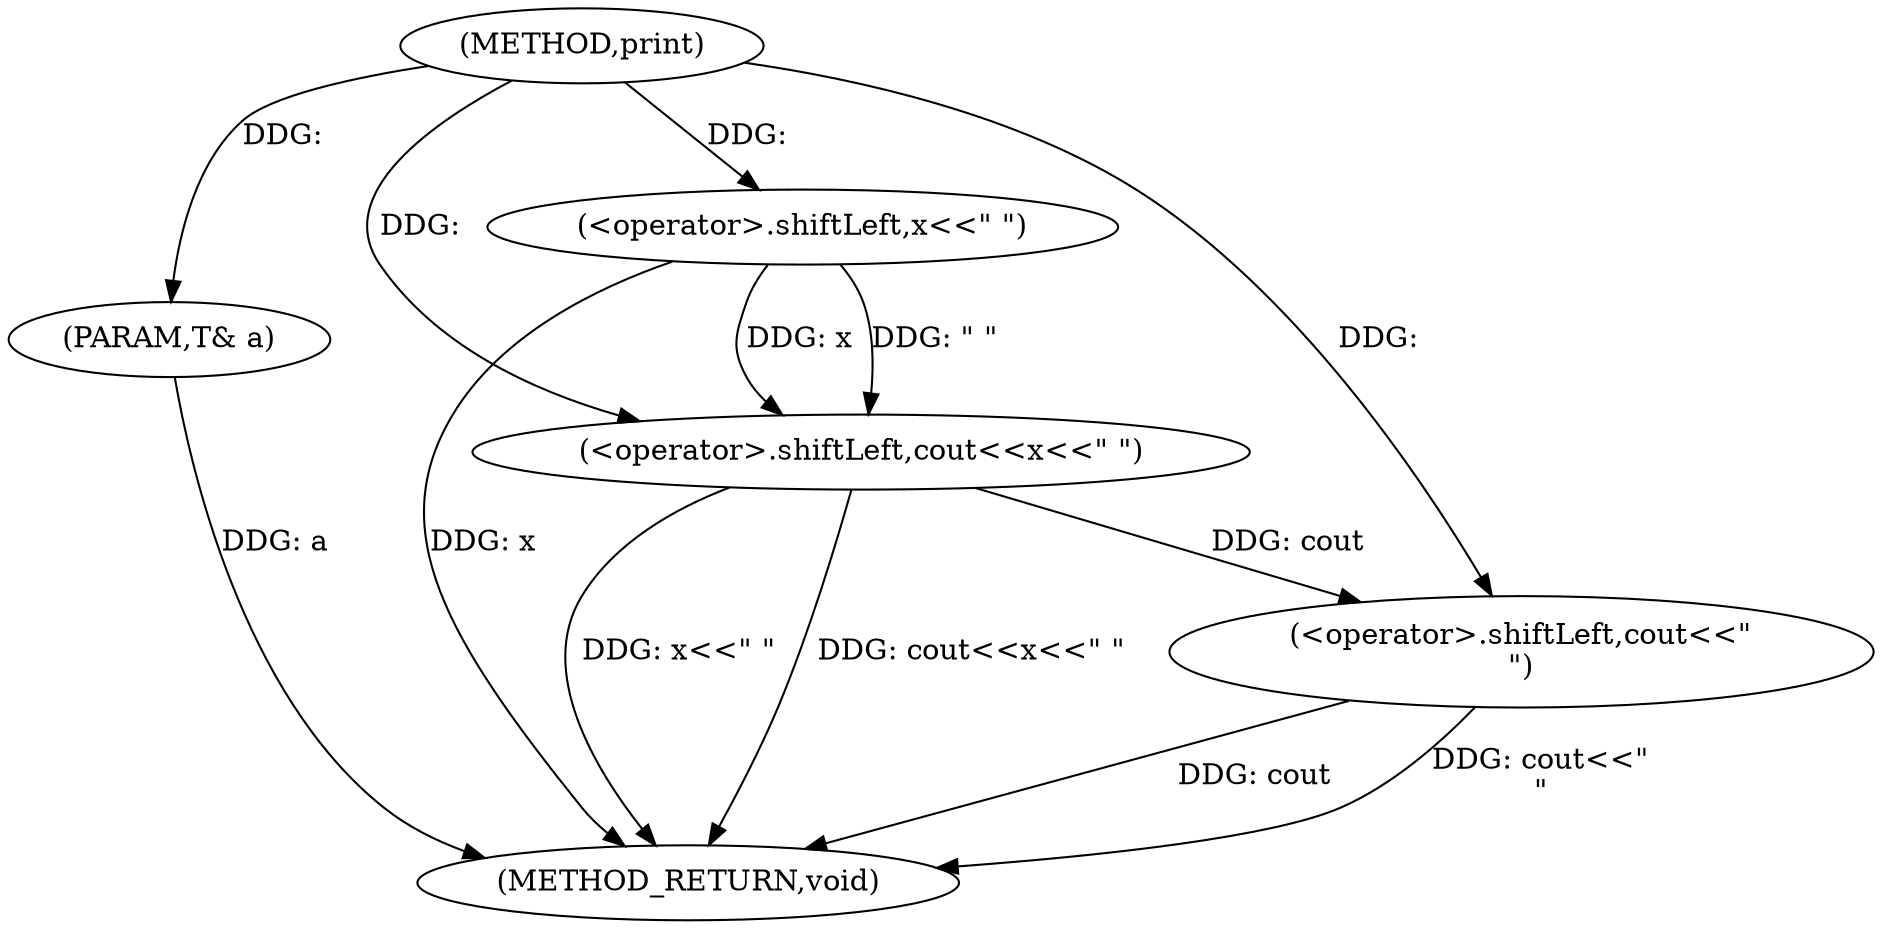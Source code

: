 digraph "print" {  
"1000107" [label = "(METHOD,print)" ]
"1000119" [label = "(METHOD_RETURN,void)" ]
"1000108" [label = "(PARAM,T& a)" ]
"1000111" [label = "(<operator>.shiftLeft,cout<<x<<\" \")" ]
"1000116" [label = "(<operator>.shiftLeft,cout<<\"\n\")" ]
"1000113" [label = "(<operator>.shiftLeft,x<<\" \")" ]
  "1000108" -> "1000119"  [ label = "DDG: a"] 
  "1000111" -> "1000119"  [ label = "DDG: x<<\" \""] 
  "1000111" -> "1000119"  [ label = "DDG: cout<<x<<\" \""] 
  "1000116" -> "1000119"  [ label = "DDG: cout"] 
  "1000116" -> "1000119"  [ label = "DDG: cout<<\"\n\""] 
  "1000113" -> "1000119"  [ label = "DDG: x"] 
  "1000107" -> "1000108"  [ label = "DDG: "] 
  "1000107" -> "1000111"  [ label = "DDG: "] 
  "1000113" -> "1000111"  [ label = "DDG: \" \""] 
  "1000113" -> "1000111"  [ label = "DDG: x"] 
  "1000111" -> "1000116"  [ label = "DDG: cout"] 
  "1000107" -> "1000116"  [ label = "DDG: "] 
  "1000107" -> "1000113"  [ label = "DDG: "] 
}
